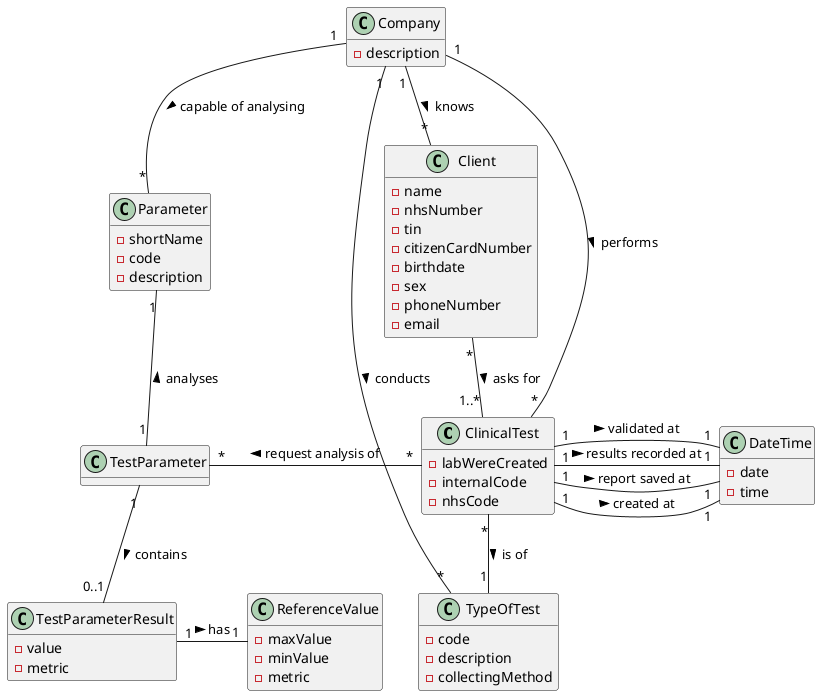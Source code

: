@startuml
hide methods

class ClinicalTest {
    -labWereCreated
    -internalCode
    -nhsCode
}

class Client {
    -name
    -nhsNumber
    -tin
    -citizenCardNumber
    -birthdate
    -sex
    -phoneNumber
    -email
}

class DateTime {
    -date
    -time
}

class TestParameter{
}

class Parameter {
    -shortName
    -code
    -description
}

class TestParameterResult {
    -value
    -metric
}

class ReferenceValue {
    -maxValue
    -minValue
    -metric
}

class Company {
    -description
}

class TypeOfTest {
    -code
    -description
    -collectingMethod
}

Company"1" -- "*"ClinicalTest : > performs
Company"1" -- "*"Client : > knows
ClinicalTest"*" -left- "*"TestParameter : > request analysis of
TestParameter"1" -- "0..1"TestParameterResult : > contains
TestParameterResult"1" -right- "1"ReferenceValue : > has
ClinicalTest"1" -right- "1"DateTime : > validated at
ClinicalTest"1" -right- "1"DateTime : > results recorded at
ClinicalTest"1" -right- "1"DateTime : > report saved at
ClinicalTest"1" -right- "1"DateTime : > created at
TestParameter"1" -up- "1"Parameter : > analyses
ClinicalTest"1..*" -up- "*"Client : < asks for
Company"1" -- "*"Parameter : > capable of analysing
ClinicalTest"*" -- "1"TypeOfTest : > is of
Company"1" -- "*"TypeOfTest : > conducts

@enduml